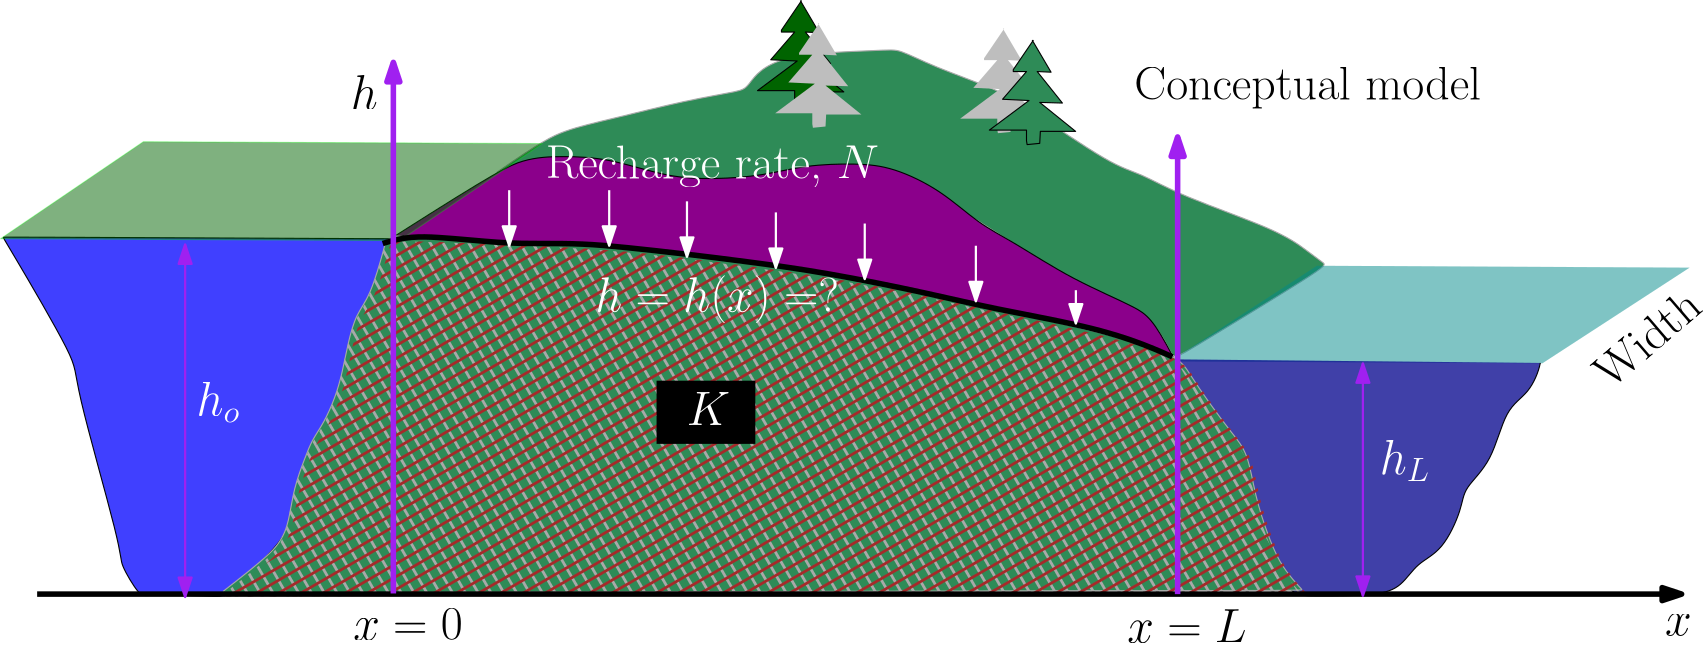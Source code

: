 <?xml version="1.0"?>
<!DOCTYPE ipe SYSTEM "ipe.dtd">
<ipe version="70218" creator="Ipe 7.2.21">
<info created="D:20210116194638" modified="D:20210119205454"/>
<ipestyle name="basic">
<symbol name="arrow/arc(spx)">
<path stroke="sym-stroke" fill="sym-stroke" pen="sym-pen">
0 0 m
-1 0.333 l
-1 -0.333 l
h
</path>
</symbol>
<symbol name="arrow/farc(spx)">
<path stroke="sym-stroke" fill="white" pen="sym-pen">
0 0 m
-1 0.333 l
-1 -0.333 l
h
</path>
</symbol>
<symbol name="arrow/ptarc(spx)">
<path stroke="sym-stroke" fill="sym-stroke" pen="sym-pen">
0 0 m
-1 0.333 l
-0.8 0 l
-1 -0.333 l
h
</path>
</symbol>
<symbol name="arrow/fptarc(spx)">
<path stroke="sym-stroke" fill="white" pen="sym-pen">
0 0 m
-1 0.333 l
-0.8 0 l
-1 -0.333 l
h
</path>
</symbol>
<symbol name="mark/circle(sx)" transformations="translations">
<path fill="sym-stroke">
0.6 0 0 0.6 0 0 e
0.4 0 0 0.4 0 0 e
</path>
</symbol>
<symbol name="mark/disk(sx)" transformations="translations">
<path fill="sym-stroke">
0.6 0 0 0.6 0 0 e
</path>
</symbol>
<symbol name="mark/fdisk(sfx)" transformations="translations">
<group>
<path fill="sym-fill">
0.5 0 0 0.5 0 0 e
</path>
<path fill="sym-stroke" fillrule="eofill">
0.6 0 0 0.6 0 0 e
0.4 0 0 0.4 0 0 e
</path>
</group>
</symbol>
<symbol name="mark/box(sx)" transformations="translations">
<path fill="sym-stroke" fillrule="eofill">
-0.6 -0.6 m
0.6 -0.6 l
0.6 0.6 l
-0.6 0.6 l
h
-0.4 -0.4 m
0.4 -0.4 l
0.4 0.4 l
-0.4 0.4 l
h
</path>
</symbol>
<symbol name="mark/square(sx)" transformations="translations">
<path fill="sym-stroke">
-0.6 -0.6 m
0.6 -0.6 l
0.6 0.6 l
-0.6 0.6 l
h
</path>
</symbol>
<symbol name="mark/fsquare(sfx)" transformations="translations">
<group>
<path fill="sym-fill">
-0.5 -0.5 m
0.5 -0.5 l
0.5 0.5 l
-0.5 0.5 l
h
</path>
<path fill="sym-stroke" fillrule="eofill">
-0.6 -0.6 m
0.6 -0.6 l
0.6 0.6 l
-0.6 0.6 l
h
-0.4 -0.4 m
0.4 -0.4 l
0.4 0.4 l
-0.4 0.4 l
h
</path>
</group>
</symbol>
<symbol name="mark/cross(sx)" transformations="translations">
<group>
<path fill="sym-stroke">
-0.43 -0.57 m
0.57 0.43 l
0.43 0.57 l
-0.57 -0.43 l
h
</path>
<path fill="sym-stroke">
-0.43 0.57 m
0.57 -0.43 l
0.43 -0.57 l
-0.57 0.43 l
h
</path>
</group>
</symbol>
<symbol name="arrow/fnormal(spx)">
<path stroke="sym-stroke" fill="white" pen="sym-pen">
0 0 m
-1 0.333 l
-1 -0.333 l
h
</path>
</symbol>
<symbol name="arrow/pointed(spx)">
<path stroke="sym-stroke" fill="sym-stroke" pen="sym-pen">
0 0 m
-1 0.333 l
-0.8 0 l
-1 -0.333 l
h
</path>
</symbol>
<symbol name="arrow/fpointed(spx)">
<path stroke="sym-stroke" fill="white" pen="sym-pen">
0 0 m
-1 0.333 l
-0.8 0 l
-1 -0.333 l
h
</path>
</symbol>
<symbol name="arrow/linear(spx)">
<path stroke="sym-stroke" pen="sym-pen">
-1 0.333 m
0 0 l
-1 -0.333 l
</path>
</symbol>
<symbol name="arrow/fdouble(spx)">
<path stroke="sym-stroke" fill="white" pen="sym-pen">
0 0 m
-1 0.333 l
-1 -0.333 l
h
-1 0 m
-2 0.333 l
-2 -0.333 l
h
</path>
</symbol>
<symbol name="arrow/double(spx)">
<path stroke="sym-stroke" fill="sym-stroke" pen="sym-pen">
0 0 m
-1 0.333 l
-1 -0.333 l
h
-1 0 m
-2 0.333 l
-2 -0.333 l
h
</path>
</symbol>
<symbol name="arrow/mid-normal(spx)">
<path stroke="sym-stroke" fill="sym-stroke" pen="sym-pen">
0.5 0 m
-0.5 0.333 l
-0.5 -0.333 l
h
</path>
</symbol>
<symbol name="arrow/mid-fnormal(spx)">
<path stroke="sym-stroke" fill="white" pen="sym-pen">
0.5 0 m
-0.5 0.333 l
-0.5 -0.333 l
h
</path>
</symbol>
<symbol name="arrow/mid-pointed(spx)">
<path stroke="sym-stroke" fill="sym-stroke" pen="sym-pen">
0.5 0 m
-0.5 0.333 l
-0.3 0 l
-0.5 -0.333 l
h
</path>
</symbol>
<symbol name="arrow/mid-fpointed(spx)">
<path stroke="sym-stroke" fill="white" pen="sym-pen">
0.5 0 m
-0.5 0.333 l
-0.3 0 l
-0.5 -0.333 l
h
</path>
</symbol>
<symbol name="arrow/mid-double(spx)">
<path stroke="sym-stroke" fill="sym-stroke" pen="sym-pen">
1 0 m
0 0.333 l
0 -0.333 l
h
0 0 m
-1 0.333 l
-1 -0.333 l
h
</path>
</symbol>
<symbol name="arrow/mid-fdouble(spx)">
<path stroke="sym-stroke" fill="white" pen="sym-pen">
1 0 m
0 0.333 l
0 -0.333 l
h
0 0 m
-1 0.333 l
-1 -0.333 l
h
</path>
</symbol>
<pen name="heavier" value="0.8"/>
<pen name="fat" value="1.2"/>
<pen name="ultrafat" value="2"/>
<symbolsize name="large" value="5"/>
<symbolsize name="small" value="2"/>
<symbolsize name="tiny" value="1.1"/>
<arrowsize name="large" value="10"/>
<arrowsize name="small" value="5"/>
<arrowsize name="tiny" value="3"/>
<color name="red" value="1 0 0"/>
<color name="blue" value="0 0 1"/>
<color name="green" value="0 1 0"/>
<color name="yellow" value="1 1 0"/>
<color name="orange" value="1 0.647 0"/>
<color name="gold" value="1 0.843 0"/>
<color name="purple" value="0.627 0.125 0.941"/>
<color name="gray" value="0.745"/>
<color name="brown" value="0.647 0.165 0.165"/>
<color name="navy" value="0 0 0.502"/>
<color name="pink" value="1 0.753 0.796"/>
<color name="seagreen" value="0.18 0.545 0.341"/>
<color name="turquoise" value="0.251 0.878 0.816"/>
<color name="violet" value="0.933 0.51 0.933"/>
<color name="darkblue" value="0 0 0.545"/>
<color name="darkcyan" value="0 0.545 0.545"/>
<color name="darkgray" value="0.663"/>
<color name="darkgreen" value="0 0.392 0"/>
<color name="darkmagenta" value="0.545 0 0.545"/>
<color name="darkorange" value="1 0.549 0"/>
<color name="darkred" value="0.545 0 0"/>
<color name="lightblue" value="0.678 0.847 0.902"/>
<color name="lightcyan" value="0.878 1 1"/>
<color name="lightgray" value="0.827"/>
<color name="lightgreen" value="0.565 0.933 0.565"/>
<color name="lightyellow" value="1 1 0.878"/>
<dashstyle name="dotted" value="[1 3] 0"/>
<dashstyle name="dashed" value="[4] 0"/>
<dashstyle name="dash dotted" value="[4 2 1 2] 0"/>
<dashstyle name="dash dot dotted" value="[4 2 1 2 1 2] 0"/>
<textsize name="large" value="\large"/>
<textsize name="Large" value="\Large"/>
<textsize name="LARGE" value="\LARGE"/>
<textsize name="huge" value="\huge"/>
<textsize name="Huge" value="\Huge"/>
<textsize name="small" value="\small"/>
<textsize name="footnote" value="\footnotesize"/>
<textsize name="tiny" value="\tiny"/>
<textstyle name="center" begin="\begin{center}" end="\end{center}"/>
<textstyle name="itemize" begin="\begin{itemize}" end="\end{itemize}"/>
<textstyle name="item" begin="\begin{itemize}\item{}" end="\end{itemize}"/>
<gridsize name="4 pts" value="4"/>
<gridsize name="8 pts (~3 mm)" value="8"/>
<gridsize name="16 pts (~6 mm)" value="16"/>
<gridsize name="32 pts (~12 mm)" value="32"/>
<gridsize name="10 pts (~3.5 mm)" value="10"/>
<gridsize name="20 pts (~7 mm)" value="20"/>
<gridsize name="14 pts (~5 mm)" value="14"/>
<gridsize name="28 pts (~10 mm)" value="28"/>
<gridsize name="56 pts (~20 mm)" value="56"/>
<anglesize name="90 deg" value="90"/>
<anglesize name="60 deg" value="60"/>
<anglesize name="45 deg" value="45"/>
<anglesize name="30 deg" value="30"/>
<anglesize name="22.5 deg" value="22.5"/>
<opacity name="10%" value="0.1"/>
<opacity name="30%" value="0.3"/>
<opacity name="50%" value="0.5"/>
<opacity name="75%" value="0.75"/>
<tiling name="falling" angle="-60" step="4" width="1"/>
<tiling name="rising" angle="30" step="4" width="1"/>
</ipestyle>
<ipestyle name="landscape">
<layout paper="842 595" origin="0 0" frame="842 595"/>
</ipestyle>
<page>
<layer name="alpha"/>
<view layers="alpha" active="alpha"/>
<path layer="alpha" matrix="1 0 0 0.981132 0 4.96475" stroke="darkgray" fill="seagreen">
259.617 331.774 m
275.159 342.783
283.577 347.316
300.414 351.201
328.259 358.324
347.686 361.562
349.629 362.857
358.048 375.161
400.139 376.456
404.025 377.104
416.329 370.628
439.641 362.21
449.355 356.382
481.733 333.717
490.799 331.774
505.045 323.356
541.309 310.404
551.67 302.634
557.498 298.101
558.794 297.453
504.398 263.779
503.103 263.132
497.275 276.083
486.914 282.559
462.306 294.215
418.919 323.356
404.672 329.831
385.893 333.717
351.572 330.479
343.154 328.536
321.136 329.831
308.832 330.479
288.758 335.012
258.97 331.126 c
</path>
<path stroke="black" fill="darkmagenta">
223.354 307.814 m
258.97 330.479
269.331 335.659
282.93 336.307
299.766 335.659
321.136 328.536
337.973 327.889
355.457 329.184
370.351 333.069
389.131 333.717
402.082 332.422
419.566 324.003
433.165 311.699
444.822 305.871
466.839 291.625
491.446 281.264
495.979 277.378
503.103 263.779 c
</path>
<path matrix="1.05636 0 0 1.01635 -4.59514 -5.03299" stroke="black" fill="blue" opacity="75%" stroke-opacity="opaque">
218.173 307.814 m
216.23 298.748
211.05 285.797
206.517 281.264
202.631 272.198
202.631 264.427
200.689 253.418
195.508 245
188.385 235.286
185.147 225.573
181.262 201.613
156.654 180.243
157.949 179.596
130.751 180.891
128.809 178.948
121.038 192.547
122.981 193.842
104.849 259.894
108.086 260.542
82.1838 306.519
81.5362 307.166
82.8314 307.166
218.821 306.519 c
</path>
<path matrix="1.03114 0 0 1.01754 -2.51902 -5.36616" stroke="green" fill="darkgreen" opacity="50%" stroke-opacity="30%">
80.8886 306.519 m
220.116 305.871 l
269.978 340.192 l
130.751 340.84 l
h
</path>
<path matrix="1.01068 0 0 1.04315 -7.35539 -12.8081" fill="darkcyan" opacity="50%" stroke-opacity="opaque">
503.75 263.779 m
636.502 263.132 l
688.955 296.158 l
556.203 296.805 l
h
</path>
<path matrix="1.02528 0 0 1.02778 -16.0603 -7.30922" stroke="black" fill="darkblue" opacity="75%" stroke-opacity="opaque">
504.398 263.132 m
519.292 242.41
525.768 235.286
531.596 226.868
536.129 204.203
543.252 188.014
548.432 180.243
555.556 180.243
578.221 180.243
586.639 183.481
591.819 191.899
600.885 195.785
608.009 211.326
608.009 217.802
618.37 226.868
622.903 246.295
631.321 250.828
634.559 258.599
635.206 261.837 c
</path>
<path stroke="black" fill="darkgreen">
369.26 392.271 m
362.005 381.614 l
362.005 380.934 l
366.766 380.934 l
358.151 370.958 l
367.673 370.504 l
353.389 359.848 l
366.766 359.848 l
366.766 355.994 l
366.993 354.633 l
371.528 355.087 l
371.755 359.395 l
384.451 359.395 l
371.528 369.824 l
379.69 369.598 l
370.621 380.934 l
375.609 380.707 l
368.807 392.271 l
</path>
<path matrix="1 0 0 1 6.34897 -8.16203" fill="gray">
369.26 392.271 m
362.005 381.614 l
362.005 380.934 l
366.766 380.934 l
358.151 370.958 l
367.673 370.504 l
353.389 359.848 l
366.766 359.848 l
366.766 355.994 l
366.993 354.633 l
371.528 355.087 l
371.755 359.395 l
384.451 359.395 l
371.528 369.824 l
379.69 369.598 l
370.621 380.934 l
375.609 380.707 l
368.807 392.271 l
</path>
<path matrix="1 0 0 1 72.9378 -10.1067" fill="gray">
369.26 392.271 m
362.005 381.614 l
362.005 380.934 l
366.766 380.934 l
358.151 370.958 l
367.673 370.504 l
353.389 359.848 l
366.766 359.848 l
366.766 355.994 l
366.993 354.633 l
371.528 355.087 l
371.755 359.395 l
384.451 359.395 l
371.528 369.824 l
379.69 369.598 l
370.621 380.934 l
375.609 380.707 l
368.807 392.271 l
</path>
<path matrix="1 0 0 1 83.462 -14.2205" stroke="0" fill="seagreen">
369.26 392.271 m
362.005 381.614 l
362.005 380.934 l
366.766 380.934 l
358.151 370.958 l
367.673 370.504 l
353.389 359.848 l
366.766 359.848 l
366.766 355.994 l
366.993 354.633 l
371.528 355.087 l
371.755 359.395 l
384.451 359.395 l
371.528 369.824 l
379.69 369.598 l
370.621 380.934 l
375.609 380.707 l
368.807 392.271 l
</path>
<group matrix="1 0 0 1 90.6595 141.17">
<path matrix="0.846198 0 0 1.18181 -94.5513 -368.696" stroke="darkgray" fill="seagreen">
194.859 344.471 m
212.576 354.314
219.466 359.236
222.911 365.634
224.88 375.969
229.801 385.319
232.754 390.733
237.675 395.654
242.597 403.529
245.55 410.911
248.01 420.262
251.455 429.12
257.361 434.042
263.759 449.791
264.251 452.251
274.094 452.251
351.361 450.283
393.686 446.838
439.948 442.408
479.812 437.487
514.262 432.073
573.319 422.723
601.372 416.325
605.801 410.911
614.168 402.052
624.503 392.209
630.901 386.796
633.853 373.508
639.267 361.696
644.188 353.33
650.094 347.916
654.524 344.471
654.031 344.963
194.366 343.979
194.366 343.979 c
</path>
<path matrix="0.846198 0 0 1.18181 -94.8754 -369.991" fill="darkgray" tiling="falling">
194.859 344.471 m
212.576 354.314
219.466 359.236
222.911 365.634
224.88 375.969
229.801 385.319
232.754 390.733
237.675 395.654
242.597 403.529
245.55 410.911
248.01 420.262
251.455 429.12
257.361 434.042
263.759 449.791
264.251 452.251
274.094 452.251
351.361 450.283
393.686 446.838
439.948 442.408
479.812 437.487
514.262 432.073
573.319 422.723
601.372 416.325
605.801 410.911
614.168 402.052
624.503 392.209
630.901 386.796
633.853 373.508
639.267 361.696
644.188 353.33
650.094 347.916
654.524 344.471
654.031 344.963
194.366 343.979
194.366 343.979 c
</path>
<path matrix="0.846198 0 0 1.18181 -93.0624 -369.926" fill="brown" tiling="rising">
194.859 344.471 m
212.576 354.314
219.466 359.236
222.911 365.634
224.88 375.969
229.801 385.319
232.754 390.733
237.675 395.654
242.597 403.529
245.55 410.911
248.01 420.262
251.455 429.12
257.361 434.042
263.759 449.791
264.251 452.251
274.094 452.251
351.361 450.283
393.686 446.838
439.948 442.408
479.812 437.487
514.262 432.073
573.319 422.723
601.372 416.325
605.801 410.911
614.168 402.052
624.503 392.209
630.901 386.796
633.853 373.508
639.267 361.696
644.188 353.33
650.094 347.916
654.524 344.471
654.031 344.963
194.366 343.979
194.366 343.979 c
</path>
</group>
<path matrix="1 0 0 1 -1.01492 0.230378" stroke="black" pen="ultrafat">
219.468 304.576 m
227.239 307.166
238.248 307.166
262.855 304.576
276.454 304.576
291.348 304.576
306.242 303.281
329.555 300.691
350.277 298.101
378.77 294.215
416.976 286.444
438.346 281.264
473.962 274.788
494.037 268.312
503.75 263.779
503.75 263.779 c
</path>
<path matrix="1 0 0 1 -1.9427 2.59027" stroke="black" pen="ultrafat" arrow="normal/normal">
96 176 m
688 176 l
</path>
<path matrix="-0.00041754 0 0 1.49364 222.562 -394.731" stroke="purple" pen="ultrafat" arrow="normal/normal">
640 384 m
640 512 l
</path>
<path matrix="-0.00016218 0 0 1.28574 504.738 -315.134" stroke="purple" pen="ultrafat" arrow="normal/normal">
640 384 m
640 512 l
</path>
<path matrix="0.00072646 0 0 0.654072 570.869 -73.2129" stroke="purple" pen="heavier" arrow="normal/normal" rarrow="normal/normal">
640 384 m
640 512 l
</path>
<path stroke="white" pen="heavier" arrow="normal/normal">
264 324 m
264 304 l
</path>
<path matrix="1 0 0 1 36 0" stroke="white" pen="heavier" arrow="normal/normal">
264 324 m
264 304 l
</path>
<path matrix="1 0 0 1 64 -4" stroke="white" pen="heavier" arrow="normal/normal">
264 324 m
264 304 l
</path>
<path matrix="1 0 0 1 96 -8" stroke="white" pen="heavier" arrow="normal/normal">
264 324 m
264 304 l
</path>
<path matrix="1 0 0 1 128 -12" stroke="white" pen="heavier" arrow="normal/normal">
264 324 m
264 304 l
</path>
<path matrix="1 0 0 1 168 -20" stroke="white" pen="heavier" arrow="normal/normal">
264 324 m
264 304 l
</path>
<path matrix="1 0 0 0.6 204 93.6" stroke="white" pen="heavier" arrow="normal/normal">
264 324 m
264 304 l
</path>
<path matrix="0.00508915 0 0 0.9917 144.077 -203.271" stroke="purple" pen="heavier" arrow="normal/normal" rarrow="normal/normal">
640 384 m
640 512 l
</path>
<group matrix="1 0 0 1 134.694 127.571">
<path matrix="0.740741 0 0 0.710801 -30.9754 36.8675" fill="black">
288 128 m
288 96 l
336 96 l
336 128 l
h
</path>
<text matrix="1 0 0 1 49.2659 23.8854" transformations="translations" pos="144 88" stroke="white" type="label" width="15.577" height="11.764" depth="0" valign="baseline" size="LARGE" style="math">K</text>
</group>
<text matrix="1 0 0 1 -23.5715 -0.841838" transformations="translations" pos="318.546 281.264" stroke="white" type="label" width="87.755" height="12.896" depth="4.29" valign="baseline" size="LARGE" style="math">h = h(x) = ?</text>
<text matrix="1 0 0 1 -251.464 -200.949" transformations="translations" pos="528.584 529.185" stroke="white" type="label" width="120.007" height="11.954" depth="3.35" valign="baseline" size="LARGE">Recharge rate,  $N$</text>
<text matrix="1 0 0 1 -520.256 -236.556" transformations="translations" pos="671.697 479.517" stroke="white" type="label" width="15.829" height="11.957" depth="2.58" valign="baseline" size="LARGE" style="math">h_o</text>
<text matrix="1 0 0 1 -94.2858 -257.602" transformations="translations" pos="671.697 479.517" stroke="white" type="label" width="18.166" height="11.957" depth="2.58" valign="baseline" size="LARGE" style="math">h_L</text>
<text matrix="1 0 0 1 -384.72 -331.684" transformations="translations" pos="592.564 493.828" stroke="black" type="label" width="39.431" height="11.097" depth="0" valign="baseline" size="LARGE" style="math">x=0</text>
<text matrix="1 0 0 1 -118.699 -340.102" transformations="translations" pos="605.192 501.404" stroke="black" type="label" width="43.004" height="11.764" depth="0" valign="baseline" size="LARGE" style="math">x=L</text>
<text matrix="1 0 0 1 -441.965 -147.322" transformations="translations" pos="648.967 500.563" stroke="black" type="label" width="9.704" height="11.955" depth="0" valign="baseline" size="LARGE" style="math">h</text>
<text matrix="1 0 0 1 -111.123 -106.072" transformations="translations" pos="600.141 462.68" stroke="black" type="label" width="124.976" height="11.954" depth="3.35" valign="baseline" size="LARGE">Conceptual model</text>
<text matrix="1 0 0 1 74.9241 -337.577" transformations="translations" pos="605.192 501.404" stroke="black" type="label" width="9.579" height="7.412" depth="0" valign="baseline" size="LARGE" style="math">x</text>
<text matrix="0.758793 0.651332 -0.651332 0.758793 943.716 -200.896" pos="80 528" stroke="black" type="label" width="44.416" height="11.955" depth="0" valign="baseline" size="LARGE">Width</text>
</page>
</ipe>
